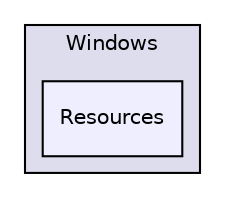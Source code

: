 digraph "PVR/SDK_3.4/Builds/Windows/Resources" {
  compound=true
  node [ fontsize="10", fontname="Helvetica"];
  edge [ labelfontsize="10", labelfontname="Helvetica"];
  subgraph clusterdir_00a996bf832e45c141c9adeeb7e4f0af {
    graph [ bgcolor="#ddddee", pencolor="black", label="Windows" fontname="Helvetica", fontsize="10", URL="dir_00a996bf832e45c141c9adeeb7e4f0af.html"]
  dir_9371c39251a3cc2180d05bd7687ecc24 [shape=box, label="Resources", style="filled", fillcolor="#eeeeff", pencolor="black", URL="dir_9371c39251a3cc2180d05bd7687ecc24.html"];
  }
}

